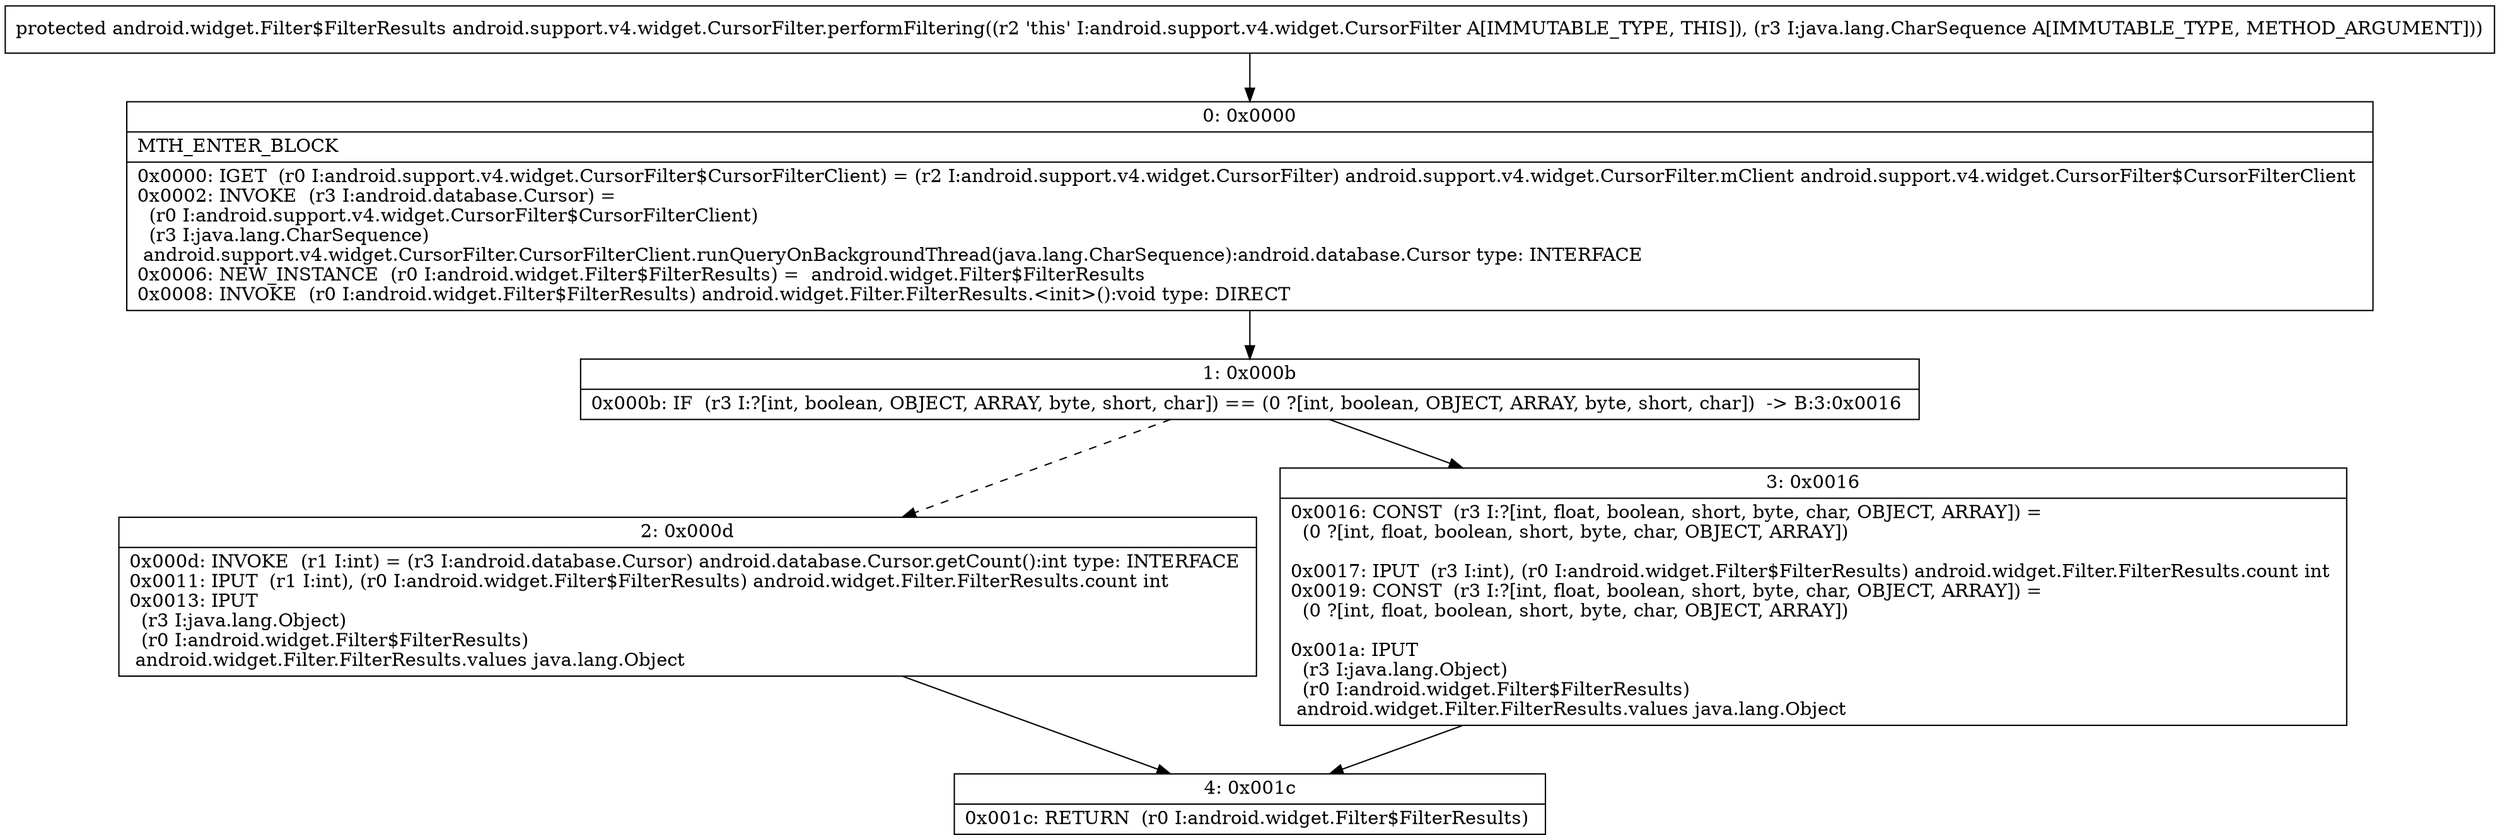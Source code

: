 digraph "CFG forandroid.support.v4.widget.CursorFilter.performFiltering(Ljava\/lang\/CharSequence;)Landroid\/widget\/Filter$FilterResults;" {
Node_0 [shape=record,label="{0\:\ 0x0000|MTH_ENTER_BLOCK\l|0x0000: IGET  (r0 I:android.support.v4.widget.CursorFilter$CursorFilterClient) = (r2 I:android.support.v4.widget.CursorFilter) android.support.v4.widget.CursorFilter.mClient android.support.v4.widget.CursorFilter$CursorFilterClient \l0x0002: INVOKE  (r3 I:android.database.Cursor) = \l  (r0 I:android.support.v4.widget.CursorFilter$CursorFilterClient)\l  (r3 I:java.lang.CharSequence)\l android.support.v4.widget.CursorFilter.CursorFilterClient.runQueryOnBackgroundThread(java.lang.CharSequence):android.database.Cursor type: INTERFACE \l0x0006: NEW_INSTANCE  (r0 I:android.widget.Filter$FilterResults) =  android.widget.Filter$FilterResults \l0x0008: INVOKE  (r0 I:android.widget.Filter$FilterResults) android.widget.Filter.FilterResults.\<init\>():void type: DIRECT \l}"];
Node_1 [shape=record,label="{1\:\ 0x000b|0x000b: IF  (r3 I:?[int, boolean, OBJECT, ARRAY, byte, short, char]) == (0 ?[int, boolean, OBJECT, ARRAY, byte, short, char])  \-\> B:3:0x0016 \l}"];
Node_2 [shape=record,label="{2\:\ 0x000d|0x000d: INVOKE  (r1 I:int) = (r3 I:android.database.Cursor) android.database.Cursor.getCount():int type: INTERFACE \l0x0011: IPUT  (r1 I:int), (r0 I:android.widget.Filter$FilterResults) android.widget.Filter.FilterResults.count int \l0x0013: IPUT  \l  (r3 I:java.lang.Object)\l  (r0 I:android.widget.Filter$FilterResults)\l android.widget.Filter.FilterResults.values java.lang.Object \l}"];
Node_3 [shape=record,label="{3\:\ 0x0016|0x0016: CONST  (r3 I:?[int, float, boolean, short, byte, char, OBJECT, ARRAY]) = \l  (0 ?[int, float, boolean, short, byte, char, OBJECT, ARRAY])\l \l0x0017: IPUT  (r3 I:int), (r0 I:android.widget.Filter$FilterResults) android.widget.Filter.FilterResults.count int \l0x0019: CONST  (r3 I:?[int, float, boolean, short, byte, char, OBJECT, ARRAY]) = \l  (0 ?[int, float, boolean, short, byte, char, OBJECT, ARRAY])\l \l0x001a: IPUT  \l  (r3 I:java.lang.Object)\l  (r0 I:android.widget.Filter$FilterResults)\l android.widget.Filter.FilterResults.values java.lang.Object \l}"];
Node_4 [shape=record,label="{4\:\ 0x001c|0x001c: RETURN  (r0 I:android.widget.Filter$FilterResults) \l}"];
MethodNode[shape=record,label="{protected android.widget.Filter$FilterResults android.support.v4.widget.CursorFilter.performFiltering((r2 'this' I:android.support.v4.widget.CursorFilter A[IMMUTABLE_TYPE, THIS]), (r3 I:java.lang.CharSequence A[IMMUTABLE_TYPE, METHOD_ARGUMENT])) }"];
MethodNode -> Node_0;
Node_0 -> Node_1;
Node_1 -> Node_2[style=dashed];
Node_1 -> Node_3;
Node_2 -> Node_4;
Node_3 -> Node_4;
}


